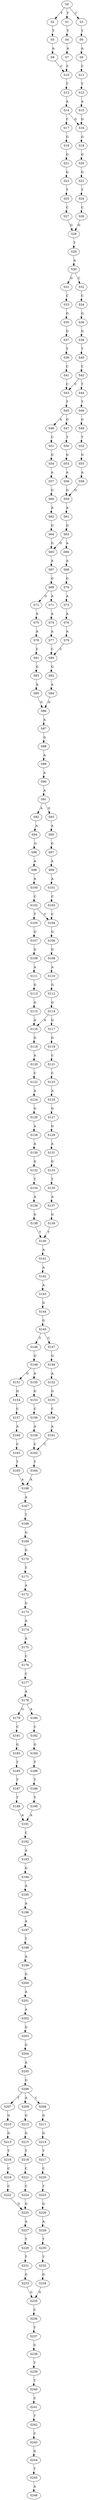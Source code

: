 strict digraph  {
	S0 -> S1 [ label = T ];
	S0 -> S2 [ label = T ];
	S0 -> S3 [ label = C ];
	S1 -> S4 [ label = T ];
	S2 -> S5 [ label = T ];
	S3 -> S6 [ label = T ];
	S4 -> S7 [ label = A ];
	S5 -> S8 [ label = A ];
	S6 -> S9 [ label = A ];
	S7 -> S10 [ label = C ];
	S8 -> S10 [ label = C ];
	S9 -> S11 [ label = C ];
	S10 -> S12 [ label = T ];
	S11 -> S13 [ label = T ];
	S12 -> S14 [ label = A ];
	S13 -> S15 [ label = A ];
	S14 -> S16 [ label = G ];
	S14 -> S17 [ label = C ];
	S15 -> S16 [ label = G ];
	S16 -> S18 [ label = G ];
	S17 -> S19 [ label = G ];
	S18 -> S20 [ label = G ];
	S19 -> S21 [ label = G ];
	S20 -> S22 [ label = G ];
	S21 -> S23 [ label = G ];
	S22 -> S24 [ label = T ];
	S23 -> S25 [ label = T ];
	S24 -> S26 [ label = C ];
	S25 -> S27 [ label = C ];
	S26 -> S28 [ label = G ];
	S27 -> S28 [ label = G ];
	S28 -> S29 [ label = T ];
	S29 -> S30 [ label = A ];
	S30 -> S31 [ label = G ];
	S30 -> S32 [ label = C ];
	S31 -> S33 [ label = C ];
	S32 -> S34 [ label = C ];
	S33 -> S35 [ label = G ];
	S34 -> S36 [ label = G ];
	S35 -> S37 [ label = G ];
	S36 -> S38 [ label = G ];
	S37 -> S39 [ label = T ];
	S38 -> S40 [ label = T ];
	S39 -> S41 [ label = C ];
	S40 -> S42 [ label = C ];
	S41 -> S43 [ label = C ];
	S42 -> S43 [ label = C ];
	S42 -> S44 [ label = T ];
	S43 -> S45 [ label = T ];
	S44 -> S46 [ label = T ];
	S45 -> S47 [ label = G ];
	S45 -> S48 [ label = A ];
	S46 -> S49 [ label = G ];
	S47 -> S50 [ label = T ];
	S48 -> S51 [ label = C ];
	S49 -> S52 [ label = T ];
	S50 -> S53 [ label = G ];
	S51 -> S54 [ label = G ];
	S52 -> S55 [ label = G ];
	S53 -> S56 [ label = A ];
	S54 -> S57 [ label = A ];
	S55 -> S58 [ label = A ];
	S56 -> S59 [ label = G ];
	S57 -> S60 [ label = G ];
	S58 -> S59 [ label = G ];
	S59 -> S61 [ label = A ];
	S60 -> S62 [ label = A ];
	S61 -> S63 [ label = G ];
	S62 -> S64 [ label = G ];
	S63 -> S65 [ label = G ];
	S63 -> S66 [ label = A ];
	S64 -> S65 [ label = G ];
	S65 -> S67 [ label = A ];
	S66 -> S68 [ label = A ];
	S67 -> S69 [ label = G ];
	S68 -> S70 [ label = G ];
	S69 -> S71 [ label = A ];
	S69 -> S72 [ label = G ];
	S70 -> S73 [ label = A ];
	S71 -> S74 [ label = A ];
	S72 -> S75 [ label = A ];
	S73 -> S76 [ label = A ];
	S74 -> S77 [ label = A ];
	S75 -> S78 [ label = A ];
	S76 -> S79 [ label = A ];
	S77 -> S80 [ label = C ];
	S78 -> S81 [ label = C ];
	S79 -> S80 [ label = C ];
	S80 -> S82 [ label = G ];
	S81 -> S83 [ label = G ];
	S82 -> S84 [ label = A ];
	S83 -> S85 [ label = A ];
	S84 -> S86 [ label = G ];
	S85 -> S86 [ label = G ];
	S86 -> S87 [ label = A ];
	S87 -> S88 [ label = G ];
	S88 -> S89 [ label = A ];
	S89 -> S90 [ label = A ];
	S90 -> S91 [ label = A ];
	S91 -> S92 [ label = A ];
	S91 -> S93 [ label = G ];
	S92 -> S94 [ label = A ];
	S93 -> S95 [ label = A ];
	S94 -> S96 [ label = G ];
	S95 -> S97 [ label = G ];
	S96 -> S98 [ label = A ];
	S97 -> S99 [ label = A ];
	S98 -> S100 [ label = A ];
	S99 -> S101 [ label = A ];
	S100 -> S102 [ label = C ];
	S101 -> S103 [ label = C ];
	S102 -> S104 [ label = C ];
	S102 -> S105 [ label = T ];
	S103 -> S104 [ label = C ];
	S104 -> S106 [ label = G ];
	S105 -> S107 [ label = G ];
	S106 -> S108 [ label = G ];
	S107 -> S109 [ label = G ];
	S108 -> S110 [ label = A ];
	S109 -> S111 [ label = A ];
	S110 -> S112 [ label = G ];
	S111 -> S113 [ label = G ];
	S112 -> S114 [ label = G ];
	S113 -> S115 [ label = G ];
	S114 -> S116 [ label = A ];
	S114 -> S117 [ label = G ];
	S115 -> S116 [ label = A ];
	S116 -> S118 [ label = G ];
	S117 -> S119 [ label = G ];
	S118 -> S120 [ label = A ];
	S119 -> S121 [ label = C ];
	S120 -> S122 [ label = C ];
	S121 -> S123 [ label = C ];
	S122 -> S124 [ label = A ];
	S123 -> S125 [ label = A ];
	S124 -> S126 [ label = G ];
	S125 -> S127 [ label = G ];
	S126 -> S128 [ label = A ];
	S127 -> S129 [ label = G ];
	S128 -> S130 [ label = A ];
	S129 -> S131 [ label = A ];
	S130 -> S132 [ label = G ];
	S131 -> S133 [ label = G ];
	S132 -> S134 [ label = T ];
	S133 -> S135 [ label = T ];
	S134 -> S136 [ label = A ];
	S135 -> S137 [ label = A ];
	S136 -> S138 [ label = G ];
	S137 -> S139 [ label = G ];
	S138 -> S140 [ label = T ];
	S139 -> S140 [ label = T ];
	S140 -> S141 [ label = A ];
	S141 -> S142 [ label = A ];
	S142 -> S143 [ label = A ];
	S143 -> S144 [ label = G ];
	S144 -> S145 [ label = G ];
	S145 -> S146 [ label = T ];
	S145 -> S147 [ label = C ];
	S146 -> S148 [ label = G ];
	S147 -> S149 [ label = G ];
	S148 -> S150 [ label = A ];
	S148 -> S151 [ label = G ];
	S149 -> S152 [ label = A ];
	S150 -> S153 [ label = G ];
	S151 -> S154 [ label = G ];
	S152 -> S155 [ label = G ];
	S153 -> S156 [ label = C ];
	S154 -> S157 [ label = C ];
	S155 -> S158 [ label = C ];
	S156 -> S159 [ label = A ];
	S157 -> S160 [ label = A ];
	S158 -> S161 [ label = A ];
	S159 -> S162 [ label = C ];
	S160 -> S163 [ label = C ];
	S161 -> S162 [ label = C ];
	S162 -> S164 [ label = T ];
	S163 -> S165 [ label = T ];
	S164 -> S166 [ label = A ];
	S165 -> S166 [ label = A ];
	S166 -> S167 [ label = A ];
	S167 -> S168 [ label = T ];
	S168 -> S169 [ label = G ];
	S169 -> S170 [ label = G ];
	S170 -> S171 [ label = T ];
	S171 -> S172 [ label = A ];
	S172 -> S173 [ label = G ];
	S173 -> S174 [ label = A ];
	S174 -> S175 [ label = A ];
	S175 -> S176 [ label = C ];
	S176 -> S177 [ label = C ];
	S177 -> S178 [ label = A ];
	S178 -> S179 [ label = G ];
	S178 -> S180 [ label = A ];
	S179 -> S181 [ label = C ];
	S180 -> S182 [ label = C ];
	S181 -> S183 [ label = G ];
	S182 -> S184 [ label = G ];
	S183 -> S185 [ label = T ];
	S184 -> S186 [ label = T ];
	S185 -> S187 [ label = T ];
	S186 -> S188 [ label = T ];
	S187 -> S189 [ label = T ];
	S188 -> S190 [ label = T ];
	S189 -> S191 [ label = A ];
	S190 -> S191 [ label = A ];
	S191 -> S192 [ label = C ];
	S192 -> S193 [ label = A ];
	S193 -> S194 [ label = G ];
	S194 -> S195 [ label = A ];
	S195 -> S196 [ label = A ];
	S196 -> S197 [ label = A ];
	S197 -> S198 [ label = T ];
	S198 -> S199 [ label = A ];
	S199 -> S200 [ label = G ];
	S200 -> S201 [ label = A ];
	S201 -> S202 [ label = A ];
	S202 -> S203 [ label = G ];
	S203 -> S204 [ label = G ];
	S204 -> S205 [ label = A ];
	S205 -> S206 [ label = G ];
	S206 -> S207 [ label = T ];
	S206 -> S208 [ label = C ];
	S206 -> S209 [ label = A ];
	S207 -> S210 [ label = G ];
	S208 -> S211 [ label = G ];
	S209 -> S212 [ label = G ];
	S210 -> S213 [ label = G ];
	S211 -> S214 [ label = G ];
	S212 -> S215 [ label = G ];
	S213 -> S216 [ label = T ];
	S214 -> S217 [ label = T ];
	S215 -> S218 [ label = T ];
	S216 -> S219 [ label = C ];
	S217 -> S220 [ label = C ];
	S218 -> S221 [ label = C ];
	S219 -> S222 [ label = C ];
	S220 -> S223 [ label = T ];
	S221 -> S224 [ label = C ];
	S222 -> S225 [ label = G ];
	S223 -> S226 [ label = G ];
	S224 -> S225 [ label = G ];
	S225 -> S227 [ label = A ];
	S226 -> S228 [ label = A ];
	S227 -> S229 [ label = T ];
	S228 -> S230 [ label = T ];
	S229 -> S231 [ label = T ];
	S230 -> S232 [ label = T ];
	S231 -> S233 [ label = G ];
	S232 -> S234 [ label = G ];
	S233 -> S235 [ label = G ];
	S234 -> S235 [ label = G ];
	S235 -> S236 [ label = C ];
	S236 -> S237 [ label = T ];
	S237 -> S238 [ label = C ];
	S238 -> S239 [ label = T ];
	S239 -> S240 [ label = T ];
	S240 -> S241 [ label = C ];
	S241 -> S242 [ label = T ];
	S242 -> S243 [ label = C ];
	S243 -> S244 [ label = G ];
	S244 -> S245 [ label = T ];
	S245 -> S246 [ label = A ];
}
